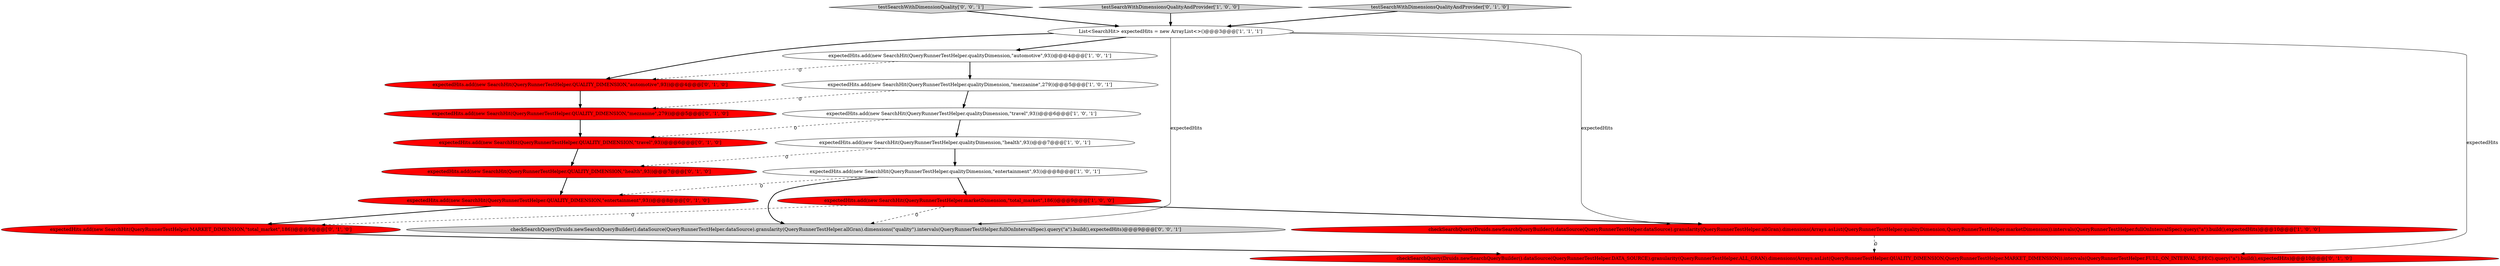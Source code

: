 digraph {
18 [style = filled, label = "testSearchWithDimensionQuality['0', '0', '1']", fillcolor = lightgray, shape = diamond image = "AAA0AAABBB3BBB"];
7 [style = filled, label = "expectedHits.add(new SearchHit(QueryRunnerTestHelper.qualityDimension,\"health\",93))@@@7@@@['1', '0', '1']", fillcolor = white, shape = ellipse image = "AAA0AAABBB1BBB"];
1 [style = filled, label = "testSearchWithDimensionsQualityAndProvider['1', '0', '0']", fillcolor = lightgray, shape = diamond image = "AAA0AAABBB1BBB"];
12 [style = filled, label = "expectedHits.add(new SearchHit(QueryRunnerTestHelper.QUALITY_DIMENSION,\"automotive\",93))@@@4@@@['0', '1', '0']", fillcolor = red, shape = ellipse image = "AAA1AAABBB2BBB"];
0 [style = filled, label = "expectedHits.add(new SearchHit(QueryRunnerTestHelper.qualityDimension,\"automotive\",93))@@@4@@@['1', '0', '1']", fillcolor = white, shape = ellipse image = "AAA0AAABBB1BBB"];
4 [style = filled, label = "expectedHits.add(new SearchHit(QueryRunnerTestHelper.qualityDimension,\"mezzanine\",279))@@@5@@@['1', '0', '1']", fillcolor = white, shape = ellipse image = "AAA0AAABBB1BBB"];
3 [style = filled, label = "List<SearchHit> expectedHits = new ArrayList<>()@@@3@@@['1', '1', '1']", fillcolor = white, shape = ellipse image = "AAA0AAABBB1BBB"];
10 [style = filled, label = "expectedHits.add(new SearchHit(QueryRunnerTestHelper.QUALITY_DIMENSION,\"entertainment\",93))@@@8@@@['0', '1', '0']", fillcolor = red, shape = ellipse image = "AAA1AAABBB2BBB"];
16 [style = filled, label = "expectedHits.add(new SearchHit(QueryRunnerTestHelper.QUALITY_DIMENSION,\"travel\",93))@@@6@@@['0', '1', '0']", fillcolor = red, shape = ellipse image = "AAA1AAABBB2BBB"];
17 [style = filled, label = "checkSearchQuery(Druids.newSearchQueryBuilder().dataSource(QueryRunnerTestHelper.dataSource).granularity(QueryRunnerTestHelper.allGran).dimensions(\"quality\").intervals(QueryRunnerTestHelper.fullOnIntervalSpec).query(\"a\").build(),expectedHits)@@@9@@@['0', '0', '1']", fillcolor = lightgray, shape = ellipse image = "AAA0AAABBB3BBB"];
15 [style = filled, label = "testSearchWithDimensionsQualityAndProvider['0', '1', '0']", fillcolor = lightgray, shape = diamond image = "AAA0AAABBB2BBB"];
8 [style = filled, label = "checkSearchQuery(Druids.newSearchQueryBuilder().dataSource(QueryRunnerTestHelper.dataSource).granularity(QueryRunnerTestHelper.allGran).dimensions(Arrays.asList(QueryRunnerTestHelper.qualityDimension,QueryRunnerTestHelper.marketDimension)).intervals(QueryRunnerTestHelper.fullOnIntervalSpec).query(\"a\").build(),expectedHits)@@@10@@@['1', '0', '0']", fillcolor = red, shape = ellipse image = "AAA1AAABBB1BBB"];
9 [style = filled, label = "expectedHits.add(new SearchHit(QueryRunnerTestHelper.QUALITY_DIMENSION,\"mezzanine\",279))@@@5@@@['0', '1', '0']", fillcolor = red, shape = ellipse image = "AAA1AAABBB2BBB"];
11 [style = filled, label = "expectedHits.add(new SearchHit(QueryRunnerTestHelper.QUALITY_DIMENSION,\"health\",93))@@@7@@@['0', '1', '0']", fillcolor = red, shape = ellipse image = "AAA1AAABBB2BBB"];
14 [style = filled, label = "checkSearchQuery(Druids.newSearchQueryBuilder().dataSource(QueryRunnerTestHelper.DATA_SOURCE).granularity(QueryRunnerTestHelper.ALL_GRAN).dimensions(Arrays.asList(QueryRunnerTestHelper.QUALITY_DIMENSION,QueryRunnerTestHelper.MARKET_DIMENSION)).intervals(QueryRunnerTestHelper.FULL_ON_INTERVAL_SPEC).query(\"a\").build(),expectedHits)@@@10@@@['0', '1', '0']", fillcolor = red, shape = ellipse image = "AAA1AAABBB2BBB"];
5 [style = filled, label = "expectedHits.add(new SearchHit(QueryRunnerTestHelper.marketDimension,\"total_market\",186))@@@9@@@['1', '0', '0']", fillcolor = red, shape = ellipse image = "AAA1AAABBB1BBB"];
13 [style = filled, label = "expectedHits.add(new SearchHit(QueryRunnerTestHelper.MARKET_DIMENSION,\"total_market\",186))@@@9@@@['0', '1', '0']", fillcolor = red, shape = ellipse image = "AAA1AAABBB2BBB"];
2 [style = filled, label = "expectedHits.add(new SearchHit(QueryRunnerTestHelper.qualityDimension,\"entertainment\",93))@@@8@@@['1', '0', '1']", fillcolor = white, shape = ellipse image = "AAA0AAABBB1BBB"];
6 [style = filled, label = "expectedHits.add(new SearchHit(QueryRunnerTestHelper.qualityDimension,\"travel\",93))@@@6@@@['1', '0', '1']", fillcolor = white, shape = ellipse image = "AAA0AAABBB1BBB"];
2->17 [style = bold, label=""];
5->13 [style = dashed, label="0"];
5->8 [style = bold, label=""];
18->3 [style = bold, label=""];
3->8 [style = solid, label="expectedHits"];
16->11 [style = bold, label=""];
4->6 [style = bold, label=""];
1->3 [style = bold, label=""];
7->11 [style = dashed, label="0"];
3->12 [style = bold, label=""];
0->12 [style = dashed, label="0"];
8->14 [style = dashed, label="0"];
12->9 [style = bold, label=""];
15->3 [style = bold, label=""];
9->16 [style = bold, label=""];
3->0 [style = bold, label=""];
2->10 [style = dashed, label="0"];
3->14 [style = solid, label="expectedHits"];
4->9 [style = dashed, label="0"];
6->16 [style = dashed, label="0"];
5->17 [style = dashed, label="0"];
10->13 [style = bold, label=""];
0->4 [style = bold, label=""];
11->10 [style = bold, label=""];
7->2 [style = bold, label=""];
6->7 [style = bold, label=""];
13->14 [style = bold, label=""];
3->17 [style = solid, label="expectedHits"];
2->5 [style = bold, label=""];
}
